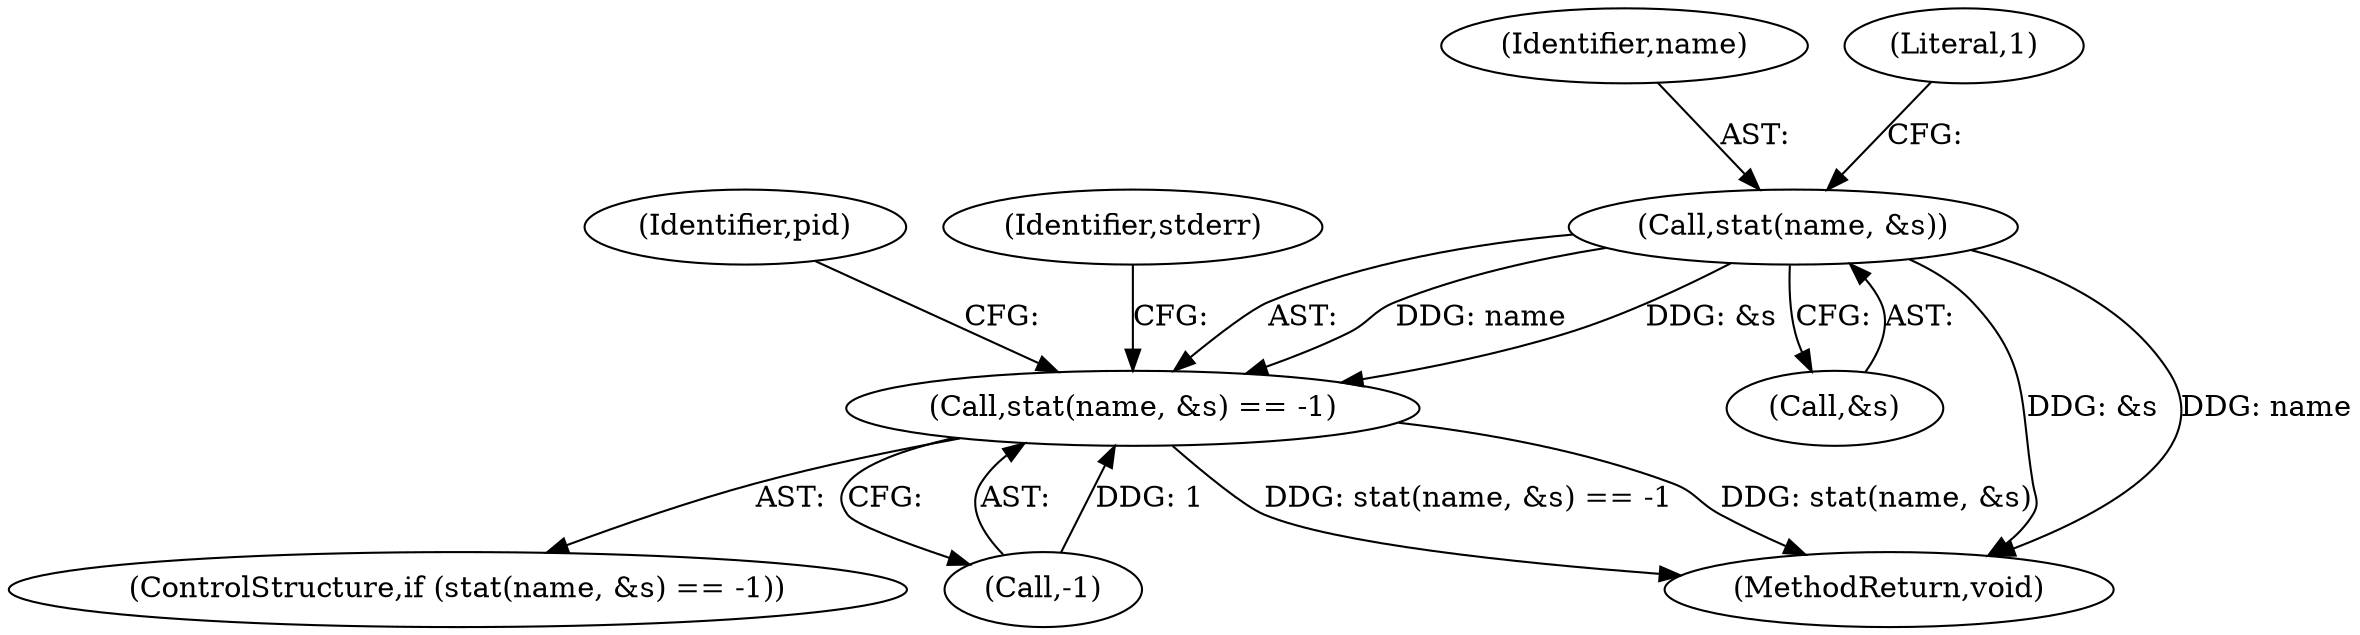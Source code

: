 digraph "0_firejail_5d43fdcd215203868d440ffc42036f5f5ffc89fc@pointer" {
"1000153" [label="(Call,stat(name, &s))"];
"1000152" [label="(Call,stat(name, &s) == -1)"];
"1000153" [label="(Call,stat(name, &s))"];
"1000157" [label="(Call,-1)"];
"1000169" [label="(Identifier,pid)"];
"1000155" [label="(Call,&s)"];
"1000152" [label="(Call,stat(name, &s) == -1)"];
"1000161" [label="(Identifier,stderr)"];
"1000151" [label="(ControlStructure,if (stat(name, &s) == -1))"];
"1000154" [label="(Identifier,name)"];
"1000428" [label="(MethodReturn,void)"];
"1000158" [label="(Literal,1)"];
"1000153" -> "1000152"  [label="AST: "];
"1000153" -> "1000155"  [label="CFG: "];
"1000154" -> "1000153"  [label="AST: "];
"1000155" -> "1000153"  [label="AST: "];
"1000158" -> "1000153"  [label="CFG: "];
"1000153" -> "1000428"  [label="DDG: &s"];
"1000153" -> "1000428"  [label="DDG: name"];
"1000153" -> "1000152"  [label="DDG: name"];
"1000153" -> "1000152"  [label="DDG: &s"];
"1000152" -> "1000151"  [label="AST: "];
"1000152" -> "1000157"  [label="CFG: "];
"1000157" -> "1000152"  [label="AST: "];
"1000161" -> "1000152"  [label="CFG: "];
"1000169" -> "1000152"  [label="CFG: "];
"1000152" -> "1000428"  [label="DDG: stat(name, &s) == -1"];
"1000152" -> "1000428"  [label="DDG: stat(name, &s)"];
"1000157" -> "1000152"  [label="DDG: 1"];
}
